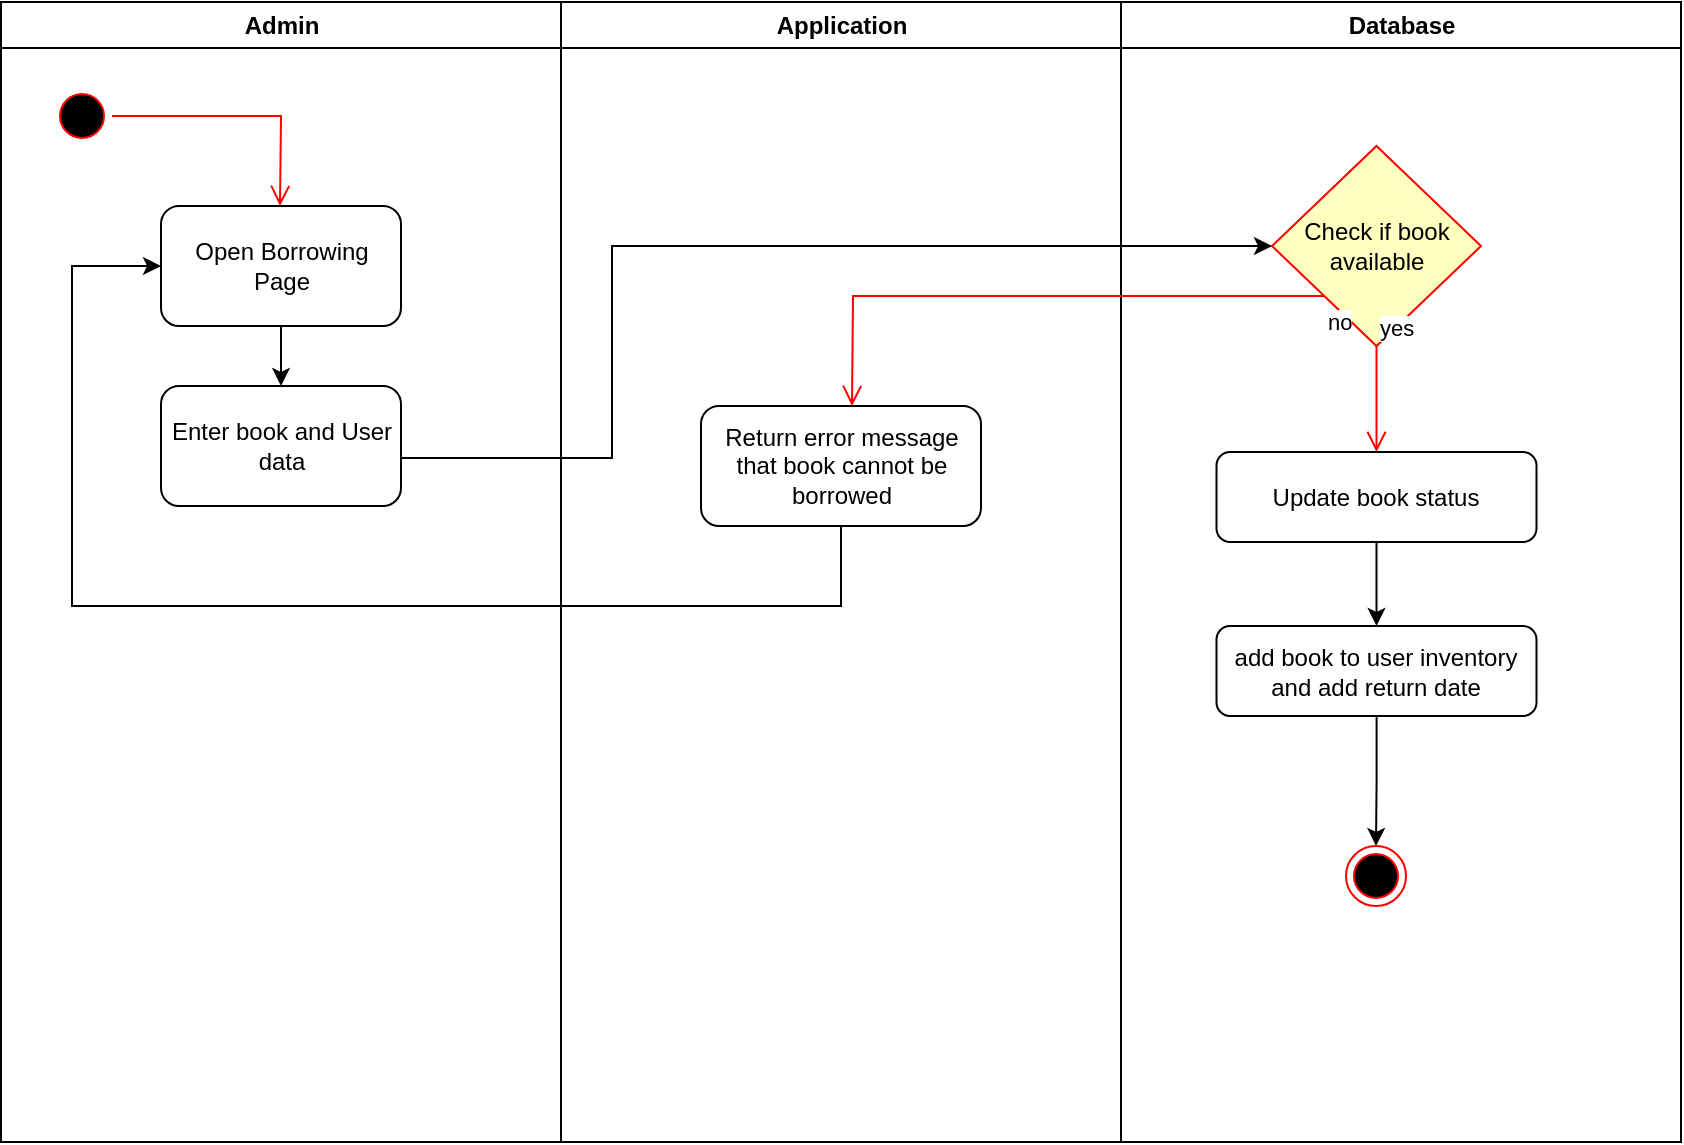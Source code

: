 <mxfile version="21.8.0" type="device">
  <diagram name="Page-1" id="e7e014a7-5840-1c2e-5031-d8a46d1fe8dd">
    <mxGraphModel dx="1843" dy="844" grid="1" gridSize="10" guides="1" tooltips="1" connect="1" arrows="1" fold="1" page="1" pageScale="1" pageWidth="1169" pageHeight="826" background="none" math="0" shadow="0">
      <root>
        <mxCell id="0" />
        <mxCell id="1" parent="0" />
        <mxCell id="2" value="Admin" style="swimlane;whiteSpace=wrap" parent="1" vertex="1">
          <mxGeometry x="164.5" y="128" width="280" height="570" as="geometry" />
        </mxCell>
        <mxCell id="YMPhgvGkUeL-KJUxrrO--41" value="" style="ellipse;html=1;shape=startState;fillColor=#000000;strokeColor=#ff0000;" vertex="1" parent="2">
          <mxGeometry x="25.5" y="42" width="30" height="30" as="geometry" />
        </mxCell>
        <mxCell id="YMPhgvGkUeL-KJUxrrO--42" value="" style="edgeStyle=orthogonalEdgeStyle;html=1;verticalAlign=bottom;endArrow=open;endSize=8;strokeColor=#ff0000;rounded=0;exitX=1;exitY=0.5;exitDx=0;exitDy=0;" edge="1" source="YMPhgvGkUeL-KJUxrrO--41" parent="2">
          <mxGeometry relative="1" as="geometry">
            <mxPoint x="139.5" y="102" as="targetPoint" />
          </mxGeometry>
        </mxCell>
        <mxCell id="YMPhgvGkUeL-KJUxrrO--43" value="Enter book and User data" style="rounded=1;whiteSpace=wrap;html=1;" vertex="1" parent="2">
          <mxGeometry x="80" y="192" width="120" height="60" as="geometry" />
        </mxCell>
        <mxCell id="YMPhgvGkUeL-KJUxrrO--58" style="edgeStyle=orthogonalEdgeStyle;rounded=0;orthogonalLoop=1;jettySize=auto;html=1;entryX=0.5;entryY=0;entryDx=0;entryDy=0;" edge="1" parent="2" source="YMPhgvGkUeL-KJUxrrO--57" target="YMPhgvGkUeL-KJUxrrO--43">
          <mxGeometry relative="1" as="geometry" />
        </mxCell>
        <mxCell id="YMPhgvGkUeL-KJUxrrO--57" value="Open Borrowing Page" style="rounded=1;whiteSpace=wrap;html=1;" vertex="1" parent="2">
          <mxGeometry x="80" y="102" width="120" height="60" as="geometry" />
        </mxCell>
        <mxCell id="3" value="Application" style="swimlane;whiteSpace=wrap" parent="1" vertex="1">
          <mxGeometry x="444.5" y="128" width="280" height="570" as="geometry" />
        </mxCell>
        <mxCell id="YMPhgvGkUeL-KJUxrrO--50" value="Return error message that book cannot be borrowed" style="rounded=1;whiteSpace=wrap;html=1;" vertex="1" parent="3">
          <mxGeometry x="70" y="202" width="140" height="60" as="geometry" />
        </mxCell>
        <mxCell id="4" value="Database" style="swimlane;whiteSpace=wrap" parent="1" vertex="1">
          <mxGeometry x="724.5" y="128" width="280" height="570" as="geometry" />
        </mxCell>
        <mxCell id="YMPhgvGkUeL-KJUxrrO--46" value="Check if book available" style="rhombus;whiteSpace=wrap;html=1;fontColor=#000000;fillColor=#ffffc0;strokeColor=#ff0000;" vertex="1" parent="4">
          <mxGeometry x="75.5" y="72" width="104.5" height="100" as="geometry" />
        </mxCell>
        <mxCell id="YMPhgvGkUeL-KJUxrrO--47" value="yes" style="edgeStyle=orthogonalEdgeStyle;html=1;align=left;verticalAlign=bottom;endArrow=open;endSize=8;strokeColor=#ff0000;rounded=0;entryX=0.5;entryY=0;entryDx=0;entryDy=0;" edge="1" source="YMPhgvGkUeL-KJUxrrO--46" parent="4" target="YMPhgvGkUeL-KJUxrrO--49">
          <mxGeometry x="-1" relative="1" as="geometry">
            <mxPoint x="205.5" y="222" as="targetPoint" />
          </mxGeometry>
        </mxCell>
        <mxCell id="YMPhgvGkUeL-KJUxrrO--48" value="no" style="edgeStyle=orthogonalEdgeStyle;html=1;align=left;verticalAlign=top;endArrow=open;endSize=8;strokeColor=#ff0000;rounded=0;exitX=0;exitY=1;exitDx=0;exitDy=0;" edge="1" source="YMPhgvGkUeL-KJUxrrO--46" parent="4">
          <mxGeometry x="-1" relative="1" as="geometry">
            <mxPoint x="-134.5" y="202" as="targetPoint" />
          </mxGeometry>
        </mxCell>
        <mxCell id="YMPhgvGkUeL-KJUxrrO--52" style="edgeStyle=orthogonalEdgeStyle;rounded=0;orthogonalLoop=1;jettySize=auto;html=1;entryX=0.5;entryY=0;entryDx=0;entryDy=0;" edge="1" parent="4" source="YMPhgvGkUeL-KJUxrrO--49" target="YMPhgvGkUeL-KJUxrrO--51">
          <mxGeometry relative="1" as="geometry" />
        </mxCell>
        <mxCell id="YMPhgvGkUeL-KJUxrrO--49" value="Update book status" style="rounded=1;whiteSpace=wrap;html=1;" vertex="1" parent="4">
          <mxGeometry x="47.75" y="225" width="160" height="45" as="geometry" />
        </mxCell>
        <mxCell id="YMPhgvGkUeL-KJUxrrO--56" style="edgeStyle=orthogonalEdgeStyle;rounded=0;orthogonalLoop=1;jettySize=auto;html=1;entryX=0.5;entryY=0;entryDx=0;entryDy=0;" edge="1" parent="4" source="YMPhgvGkUeL-KJUxrrO--51" target="YMPhgvGkUeL-KJUxrrO--53">
          <mxGeometry relative="1" as="geometry" />
        </mxCell>
        <mxCell id="YMPhgvGkUeL-KJUxrrO--51" value="add book to user inventory and add return date" style="rounded=1;whiteSpace=wrap;html=1;" vertex="1" parent="4">
          <mxGeometry x="47.75" y="312" width="160" height="45" as="geometry" />
        </mxCell>
        <mxCell id="YMPhgvGkUeL-KJUxrrO--53" value="" style="ellipse;html=1;shape=endState;fillColor=#000000;strokeColor=#ff0000;" vertex="1" parent="4">
          <mxGeometry x="112.5" y="422" width="30" height="30" as="geometry" />
        </mxCell>
        <mxCell id="YMPhgvGkUeL-KJUxrrO--45" style="edgeStyle=orthogonalEdgeStyle;rounded=0;orthogonalLoop=1;jettySize=auto;html=1;entryX=0;entryY=0.5;entryDx=0;entryDy=0;exitX=0.998;exitY=0.6;exitDx=0;exitDy=0;exitPerimeter=0;" edge="1" parent="1" source="YMPhgvGkUeL-KJUxrrO--43" target="YMPhgvGkUeL-KJUxrrO--46">
          <mxGeometry relative="1" as="geometry">
            <mxPoint x="804.5" y="250" as="targetPoint" />
            <Array as="points">
              <mxPoint x="470" y="356" />
              <mxPoint x="470" y="250" />
            </Array>
          </mxGeometry>
        </mxCell>
        <mxCell id="YMPhgvGkUeL-KJUxrrO--59" style="edgeStyle=orthogonalEdgeStyle;rounded=0;orthogonalLoop=1;jettySize=auto;html=1;entryX=0;entryY=0.5;entryDx=0;entryDy=0;" edge="1" parent="1" source="YMPhgvGkUeL-KJUxrrO--50" target="YMPhgvGkUeL-KJUxrrO--57">
          <mxGeometry relative="1" as="geometry">
            <Array as="points">
              <mxPoint x="585" y="430" />
              <mxPoint x="200" y="430" />
              <mxPoint x="200" y="260" />
            </Array>
          </mxGeometry>
        </mxCell>
      </root>
    </mxGraphModel>
  </diagram>
</mxfile>
